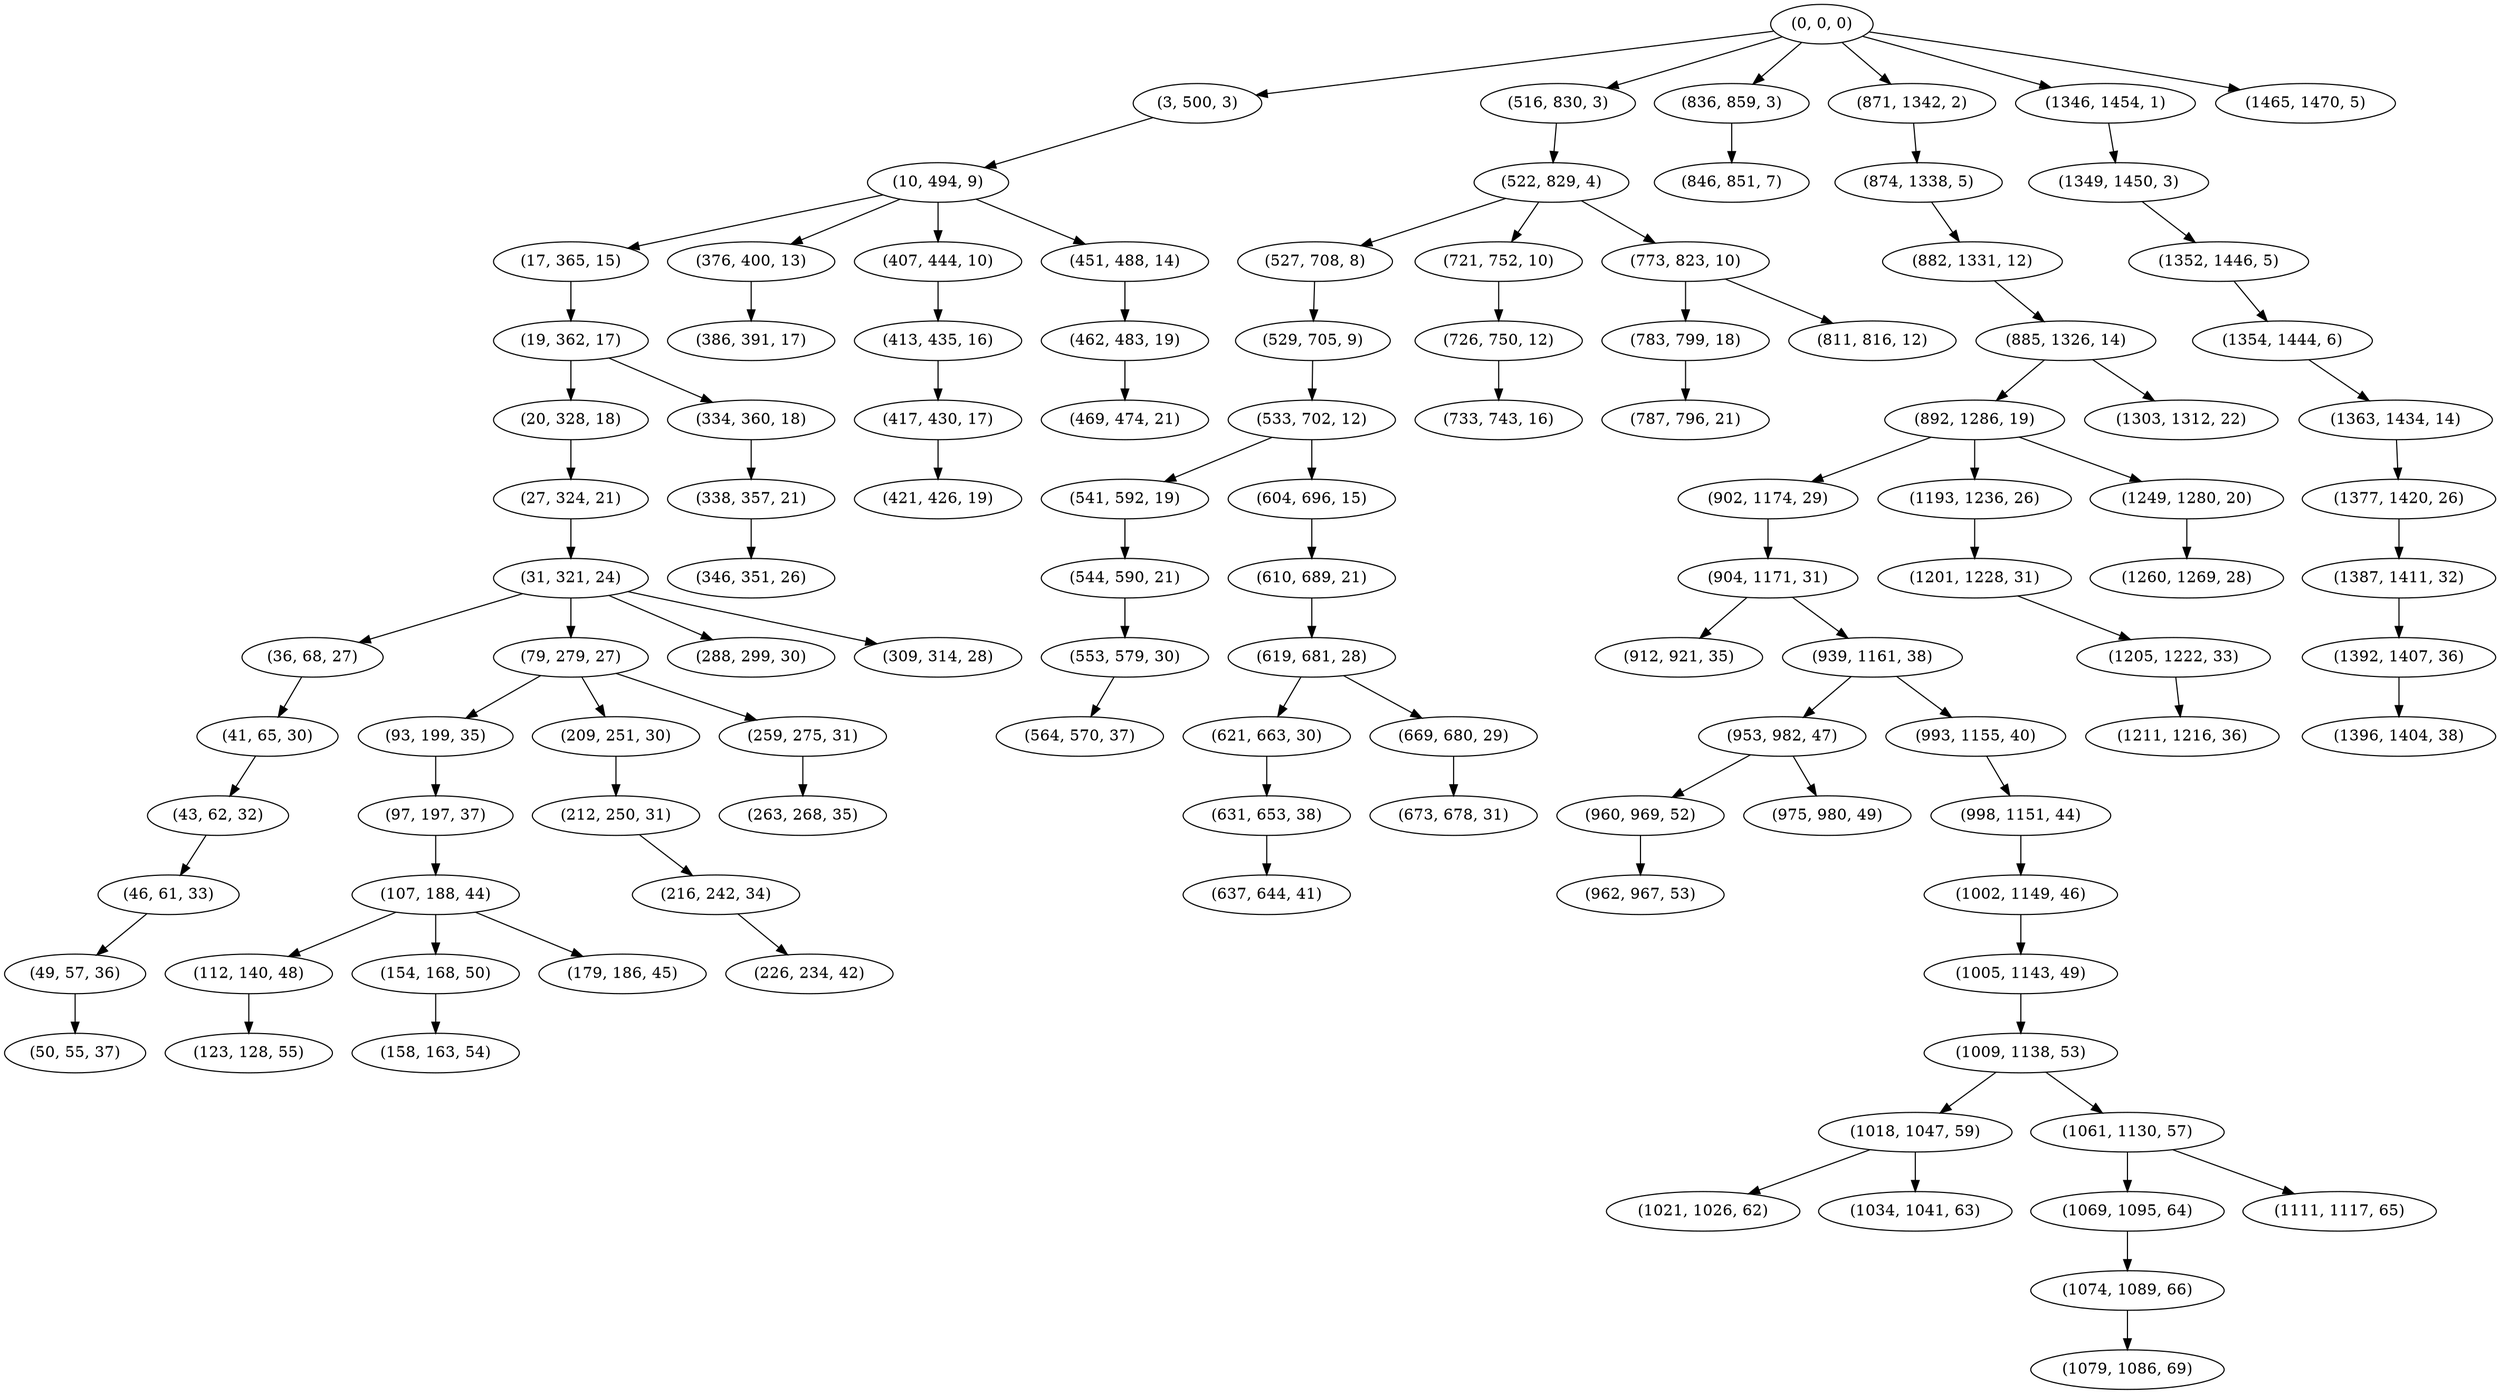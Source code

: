 digraph tree {
    "(0, 0, 0)";
    "(3, 500, 3)";
    "(10, 494, 9)";
    "(17, 365, 15)";
    "(19, 362, 17)";
    "(20, 328, 18)";
    "(27, 324, 21)";
    "(31, 321, 24)";
    "(36, 68, 27)";
    "(41, 65, 30)";
    "(43, 62, 32)";
    "(46, 61, 33)";
    "(49, 57, 36)";
    "(50, 55, 37)";
    "(79, 279, 27)";
    "(93, 199, 35)";
    "(97, 197, 37)";
    "(107, 188, 44)";
    "(112, 140, 48)";
    "(123, 128, 55)";
    "(154, 168, 50)";
    "(158, 163, 54)";
    "(179, 186, 45)";
    "(209, 251, 30)";
    "(212, 250, 31)";
    "(216, 242, 34)";
    "(226, 234, 42)";
    "(259, 275, 31)";
    "(263, 268, 35)";
    "(288, 299, 30)";
    "(309, 314, 28)";
    "(334, 360, 18)";
    "(338, 357, 21)";
    "(346, 351, 26)";
    "(376, 400, 13)";
    "(386, 391, 17)";
    "(407, 444, 10)";
    "(413, 435, 16)";
    "(417, 430, 17)";
    "(421, 426, 19)";
    "(451, 488, 14)";
    "(462, 483, 19)";
    "(469, 474, 21)";
    "(516, 830, 3)";
    "(522, 829, 4)";
    "(527, 708, 8)";
    "(529, 705, 9)";
    "(533, 702, 12)";
    "(541, 592, 19)";
    "(544, 590, 21)";
    "(553, 579, 30)";
    "(564, 570, 37)";
    "(604, 696, 15)";
    "(610, 689, 21)";
    "(619, 681, 28)";
    "(621, 663, 30)";
    "(631, 653, 38)";
    "(637, 644, 41)";
    "(669, 680, 29)";
    "(673, 678, 31)";
    "(721, 752, 10)";
    "(726, 750, 12)";
    "(733, 743, 16)";
    "(773, 823, 10)";
    "(783, 799, 18)";
    "(787, 796, 21)";
    "(811, 816, 12)";
    "(836, 859, 3)";
    "(846, 851, 7)";
    "(871, 1342, 2)";
    "(874, 1338, 5)";
    "(882, 1331, 12)";
    "(885, 1326, 14)";
    "(892, 1286, 19)";
    "(902, 1174, 29)";
    "(904, 1171, 31)";
    "(912, 921, 35)";
    "(939, 1161, 38)";
    "(953, 982, 47)";
    "(960, 969, 52)";
    "(962, 967, 53)";
    "(975, 980, 49)";
    "(993, 1155, 40)";
    "(998, 1151, 44)";
    "(1002, 1149, 46)";
    "(1005, 1143, 49)";
    "(1009, 1138, 53)";
    "(1018, 1047, 59)";
    "(1021, 1026, 62)";
    "(1034, 1041, 63)";
    "(1061, 1130, 57)";
    "(1069, 1095, 64)";
    "(1074, 1089, 66)";
    "(1079, 1086, 69)";
    "(1111, 1117, 65)";
    "(1193, 1236, 26)";
    "(1201, 1228, 31)";
    "(1205, 1222, 33)";
    "(1211, 1216, 36)";
    "(1249, 1280, 20)";
    "(1260, 1269, 28)";
    "(1303, 1312, 22)";
    "(1346, 1454, 1)";
    "(1349, 1450, 3)";
    "(1352, 1446, 5)";
    "(1354, 1444, 6)";
    "(1363, 1434, 14)";
    "(1377, 1420, 26)";
    "(1387, 1411, 32)";
    "(1392, 1407, 36)";
    "(1396, 1404, 38)";
    "(1465, 1470, 5)";
    "(0, 0, 0)" -> "(3, 500, 3)";
    "(0, 0, 0)" -> "(516, 830, 3)";
    "(0, 0, 0)" -> "(836, 859, 3)";
    "(0, 0, 0)" -> "(871, 1342, 2)";
    "(0, 0, 0)" -> "(1346, 1454, 1)";
    "(0, 0, 0)" -> "(1465, 1470, 5)";
    "(3, 500, 3)" -> "(10, 494, 9)";
    "(10, 494, 9)" -> "(17, 365, 15)";
    "(10, 494, 9)" -> "(376, 400, 13)";
    "(10, 494, 9)" -> "(407, 444, 10)";
    "(10, 494, 9)" -> "(451, 488, 14)";
    "(17, 365, 15)" -> "(19, 362, 17)";
    "(19, 362, 17)" -> "(20, 328, 18)";
    "(19, 362, 17)" -> "(334, 360, 18)";
    "(20, 328, 18)" -> "(27, 324, 21)";
    "(27, 324, 21)" -> "(31, 321, 24)";
    "(31, 321, 24)" -> "(36, 68, 27)";
    "(31, 321, 24)" -> "(79, 279, 27)";
    "(31, 321, 24)" -> "(288, 299, 30)";
    "(31, 321, 24)" -> "(309, 314, 28)";
    "(36, 68, 27)" -> "(41, 65, 30)";
    "(41, 65, 30)" -> "(43, 62, 32)";
    "(43, 62, 32)" -> "(46, 61, 33)";
    "(46, 61, 33)" -> "(49, 57, 36)";
    "(49, 57, 36)" -> "(50, 55, 37)";
    "(79, 279, 27)" -> "(93, 199, 35)";
    "(79, 279, 27)" -> "(209, 251, 30)";
    "(79, 279, 27)" -> "(259, 275, 31)";
    "(93, 199, 35)" -> "(97, 197, 37)";
    "(97, 197, 37)" -> "(107, 188, 44)";
    "(107, 188, 44)" -> "(112, 140, 48)";
    "(107, 188, 44)" -> "(154, 168, 50)";
    "(107, 188, 44)" -> "(179, 186, 45)";
    "(112, 140, 48)" -> "(123, 128, 55)";
    "(154, 168, 50)" -> "(158, 163, 54)";
    "(209, 251, 30)" -> "(212, 250, 31)";
    "(212, 250, 31)" -> "(216, 242, 34)";
    "(216, 242, 34)" -> "(226, 234, 42)";
    "(259, 275, 31)" -> "(263, 268, 35)";
    "(334, 360, 18)" -> "(338, 357, 21)";
    "(338, 357, 21)" -> "(346, 351, 26)";
    "(376, 400, 13)" -> "(386, 391, 17)";
    "(407, 444, 10)" -> "(413, 435, 16)";
    "(413, 435, 16)" -> "(417, 430, 17)";
    "(417, 430, 17)" -> "(421, 426, 19)";
    "(451, 488, 14)" -> "(462, 483, 19)";
    "(462, 483, 19)" -> "(469, 474, 21)";
    "(516, 830, 3)" -> "(522, 829, 4)";
    "(522, 829, 4)" -> "(527, 708, 8)";
    "(522, 829, 4)" -> "(721, 752, 10)";
    "(522, 829, 4)" -> "(773, 823, 10)";
    "(527, 708, 8)" -> "(529, 705, 9)";
    "(529, 705, 9)" -> "(533, 702, 12)";
    "(533, 702, 12)" -> "(541, 592, 19)";
    "(533, 702, 12)" -> "(604, 696, 15)";
    "(541, 592, 19)" -> "(544, 590, 21)";
    "(544, 590, 21)" -> "(553, 579, 30)";
    "(553, 579, 30)" -> "(564, 570, 37)";
    "(604, 696, 15)" -> "(610, 689, 21)";
    "(610, 689, 21)" -> "(619, 681, 28)";
    "(619, 681, 28)" -> "(621, 663, 30)";
    "(619, 681, 28)" -> "(669, 680, 29)";
    "(621, 663, 30)" -> "(631, 653, 38)";
    "(631, 653, 38)" -> "(637, 644, 41)";
    "(669, 680, 29)" -> "(673, 678, 31)";
    "(721, 752, 10)" -> "(726, 750, 12)";
    "(726, 750, 12)" -> "(733, 743, 16)";
    "(773, 823, 10)" -> "(783, 799, 18)";
    "(773, 823, 10)" -> "(811, 816, 12)";
    "(783, 799, 18)" -> "(787, 796, 21)";
    "(836, 859, 3)" -> "(846, 851, 7)";
    "(871, 1342, 2)" -> "(874, 1338, 5)";
    "(874, 1338, 5)" -> "(882, 1331, 12)";
    "(882, 1331, 12)" -> "(885, 1326, 14)";
    "(885, 1326, 14)" -> "(892, 1286, 19)";
    "(885, 1326, 14)" -> "(1303, 1312, 22)";
    "(892, 1286, 19)" -> "(902, 1174, 29)";
    "(892, 1286, 19)" -> "(1193, 1236, 26)";
    "(892, 1286, 19)" -> "(1249, 1280, 20)";
    "(902, 1174, 29)" -> "(904, 1171, 31)";
    "(904, 1171, 31)" -> "(912, 921, 35)";
    "(904, 1171, 31)" -> "(939, 1161, 38)";
    "(939, 1161, 38)" -> "(953, 982, 47)";
    "(939, 1161, 38)" -> "(993, 1155, 40)";
    "(953, 982, 47)" -> "(960, 969, 52)";
    "(953, 982, 47)" -> "(975, 980, 49)";
    "(960, 969, 52)" -> "(962, 967, 53)";
    "(993, 1155, 40)" -> "(998, 1151, 44)";
    "(998, 1151, 44)" -> "(1002, 1149, 46)";
    "(1002, 1149, 46)" -> "(1005, 1143, 49)";
    "(1005, 1143, 49)" -> "(1009, 1138, 53)";
    "(1009, 1138, 53)" -> "(1018, 1047, 59)";
    "(1009, 1138, 53)" -> "(1061, 1130, 57)";
    "(1018, 1047, 59)" -> "(1021, 1026, 62)";
    "(1018, 1047, 59)" -> "(1034, 1041, 63)";
    "(1061, 1130, 57)" -> "(1069, 1095, 64)";
    "(1061, 1130, 57)" -> "(1111, 1117, 65)";
    "(1069, 1095, 64)" -> "(1074, 1089, 66)";
    "(1074, 1089, 66)" -> "(1079, 1086, 69)";
    "(1193, 1236, 26)" -> "(1201, 1228, 31)";
    "(1201, 1228, 31)" -> "(1205, 1222, 33)";
    "(1205, 1222, 33)" -> "(1211, 1216, 36)";
    "(1249, 1280, 20)" -> "(1260, 1269, 28)";
    "(1346, 1454, 1)" -> "(1349, 1450, 3)";
    "(1349, 1450, 3)" -> "(1352, 1446, 5)";
    "(1352, 1446, 5)" -> "(1354, 1444, 6)";
    "(1354, 1444, 6)" -> "(1363, 1434, 14)";
    "(1363, 1434, 14)" -> "(1377, 1420, 26)";
    "(1377, 1420, 26)" -> "(1387, 1411, 32)";
    "(1387, 1411, 32)" -> "(1392, 1407, 36)";
    "(1392, 1407, 36)" -> "(1396, 1404, 38)";
}
